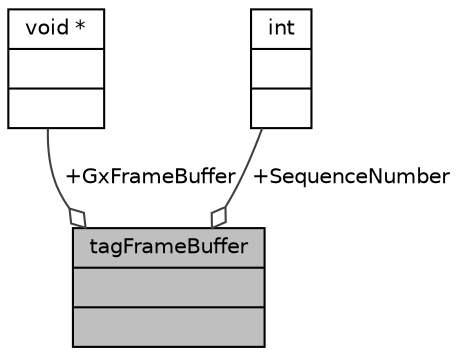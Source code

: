 digraph "tagFrameBuffer"
{
 // LATEX_PDF_SIZE
  edge [fontname="Helvetica",fontsize="10",labelfontname="Helvetica",labelfontsize="10"];
  node [fontname="Helvetica",fontsize="10",shape=record];
  Node1 [label="{tagFrameBuffer\n||}",height=0.2,width=0.4,color="black", fillcolor="grey75", style="filled", fontcolor="black",tooltip=" "];
  Node2 -> Node1 [color="grey25",fontsize="10",style="solid",label=" +GxFrameBuffer" ,arrowhead="odiamond"];
  Node2 [label="{void *\n||}",height=0.2,width=0.4,color="black", fillcolor="white", style="filled",tooltip=" "];
  Node3 -> Node1 [color="grey25",fontsize="10",style="solid",label=" +SequenceNumber" ,arrowhead="odiamond"];
  Node3 [label="{int\n||}",height=0.2,width=0.4,color="black", fillcolor="white", style="filled",tooltip=" "];
}
